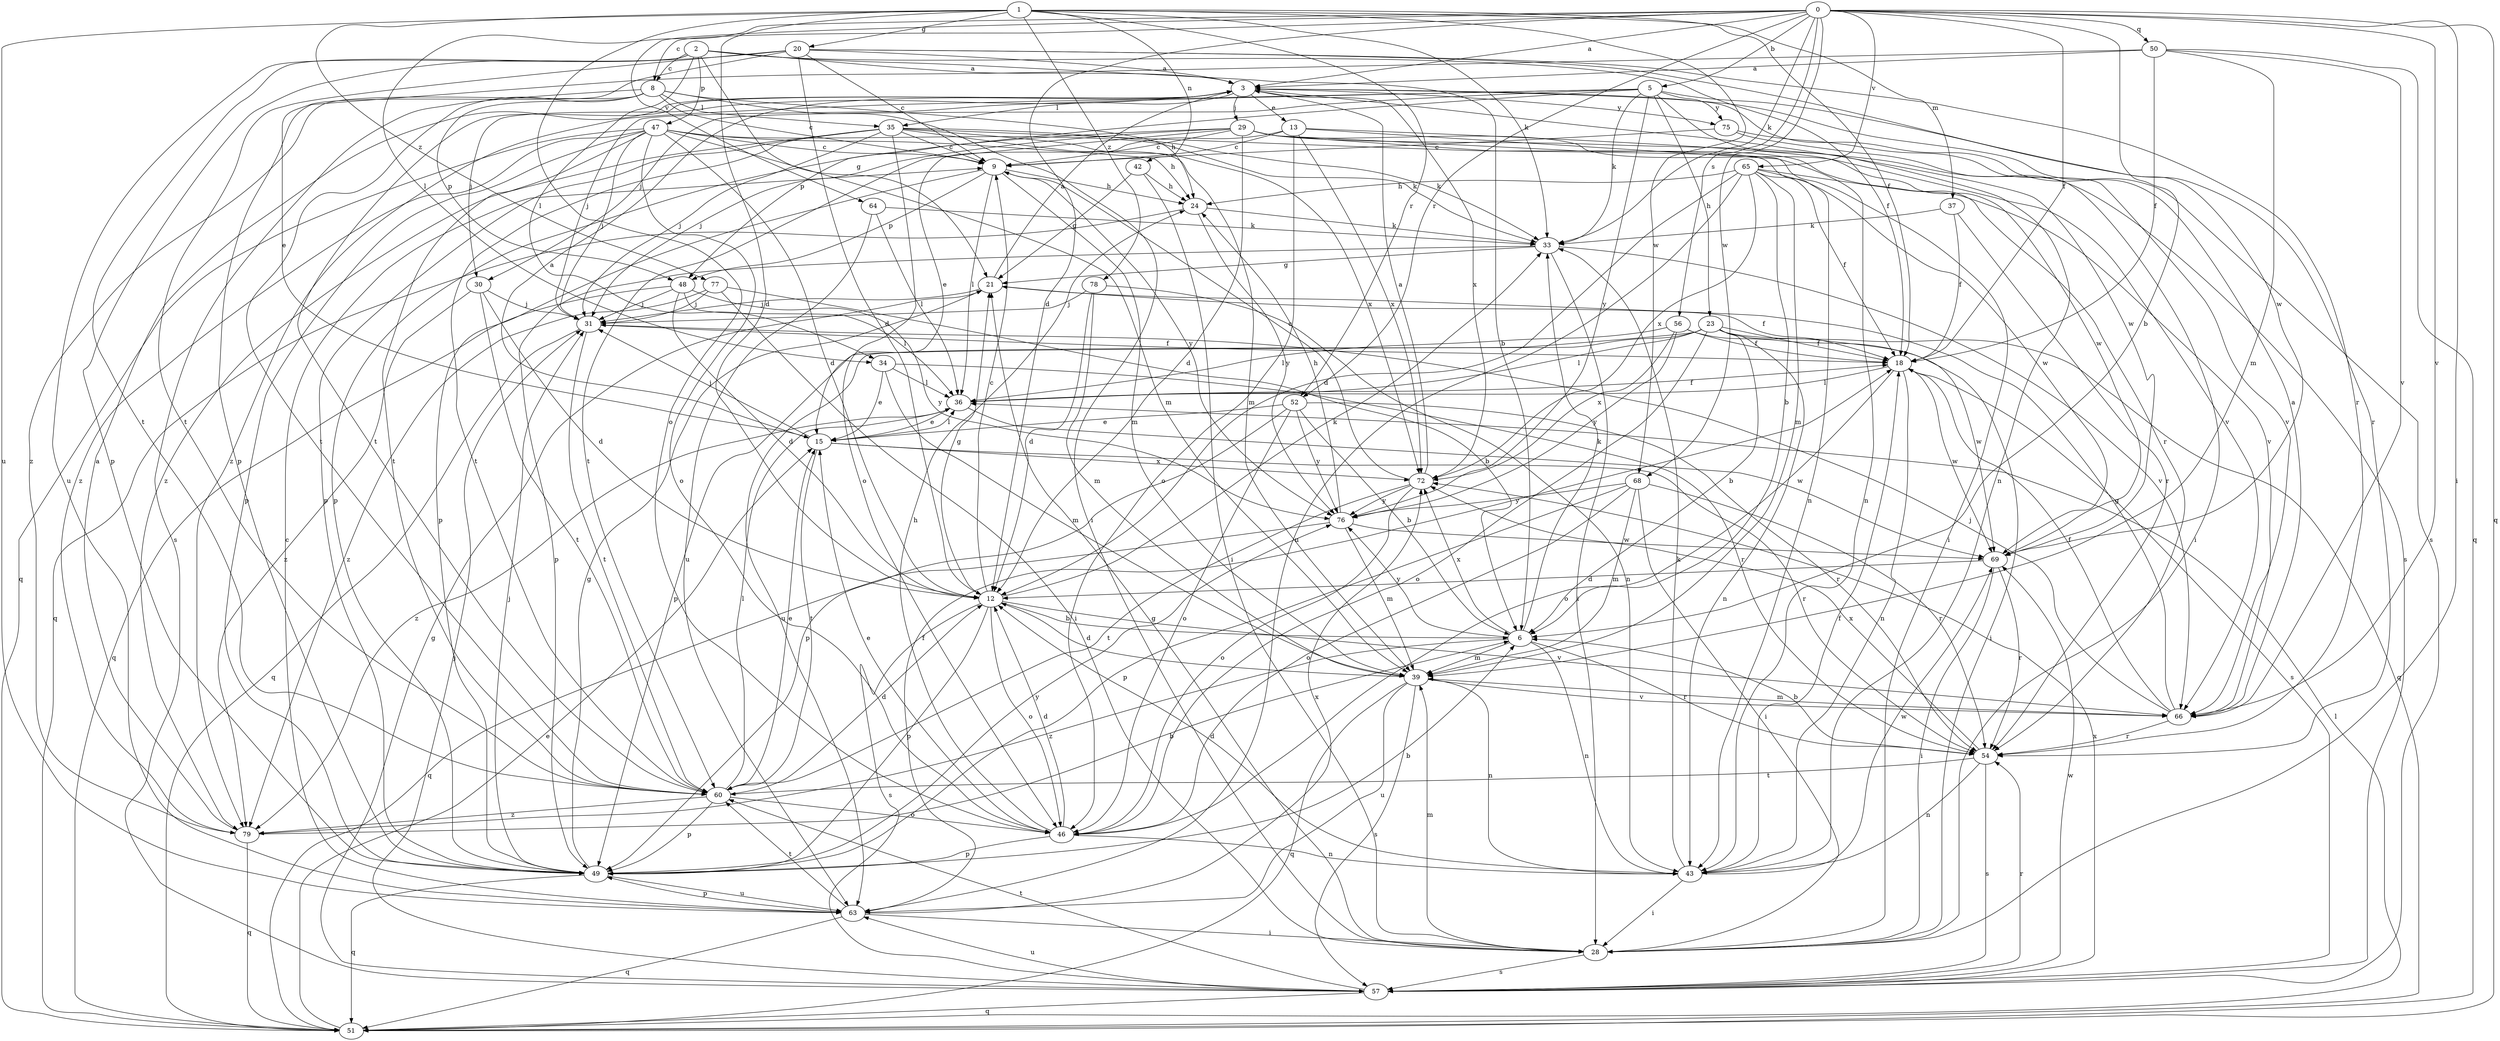 strict digraph  {
0;
1;
2;
3;
5;
6;
8;
9;
12;
13;
15;
18;
20;
21;
23;
24;
28;
29;
30;
31;
33;
34;
35;
36;
37;
39;
42;
43;
46;
47;
48;
49;
50;
51;
52;
54;
56;
57;
60;
63;
64;
65;
66;
68;
69;
72;
75;
76;
77;
78;
79;
0 -> 3  [label=a];
0 -> 5  [label=b];
0 -> 6  [label=b];
0 -> 8  [label=c];
0 -> 12  [label=d];
0 -> 18  [label=f];
0 -> 28  [label=i];
0 -> 33  [label=k];
0 -> 34  [label=l];
0 -> 50  [label=q];
0 -> 51  [label=q];
0 -> 52  [label=r];
0 -> 56  [label=s];
0 -> 64  [label=v];
0 -> 65  [label=v];
0 -> 66  [label=v];
0 -> 68  [label=w];
1 -> 12  [label=d];
1 -> 18  [label=f];
1 -> 20  [label=g];
1 -> 33  [label=k];
1 -> 37  [label=m];
1 -> 42  [label=n];
1 -> 46  [label=o];
1 -> 52  [label=r];
1 -> 63  [label=u];
1 -> 68  [label=w];
1 -> 77  [label=z];
1 -> 78  [label=z];
2 -> 3  [label=a];
2 -> 6  [label=b];
2 -> 8  [label=c];
2 -> 18  [label=f];
2 -> 21  [label=g];
2 -> 34  [label=l];
2 -> 47  [label=p];
2 -> 60  [label=t];
2 -> 63  [label=u];
3 -> 13  [label=e];
3 -> 29  [label=j];
3 -> 30  [label=j];
3 -> 35  [label=l];
3 -> 57  [label=s];
3 -> 60  [label=t];
3 -> 69  [label=w];
3 -> 72  [label=x];
3 -> 75  [label=y];
5 -> 23  [label=h];
5 -> 30  [label=j];
5 -> 31  [label=j];
5 -> 33  [label=k];
5 -> 43  [label=n];
5 -> 48  [label=p];
5 -> 54  [label=r];
5 -> 75  [label=y];
5 -> 76  [label=y];
5 -> 79  [label=z];
6 -> 33  [label=k];
6 -> 39  [label=m];
6 -> 43  [label=n];
6 -> 54  [label=r];
6 -> 72  [label=x];
6 -> 76  [label=y];
6 -> 79  [label=z];
8 -> 9  [label=c];
8 -> 24  [label=h];
8 -> 28  [label=i];
8 -> 35  [label=l];
8 -> 48  [label=p];
8 -> 57  [label=s];
8 -> 60  [label=t];
8 -> 79  [label=z];
9 -> 24  [label=h];
9 -> 36  [label=l];
9 -> 39  [label=m];
9 -> 48  [label=p];
9 -> 49  [label=p];
9 -> 76  [label=y];
12 -> 6  [label=b];
12 -> 9  [label=c];
12 -> 21  [label=g];
12 -> 33  [label=k];
12 -> 46  [label=o];
12 -> 49  [label=p];
12 -> 57  [label=s];
12 -> 66  [label=v];
13 -> 9  [label=c];
13 -> 15  [label=e];
13 -> 43  [label=n];
13 -> 46  [label=o];
13 -> 69  [label=w];
13 -> 72  [label=x];
15 -> 3  [label=a];
15 -> 31  [label=j];
15 -> 36  [label=l];
15 -> 54  [label=r];
15 -> 60  [label=t];
15 -> 72  [label=x];
18 -> 36  [label=l];
18 -> 43  [label=n];
18 -> 46  [label=o];
18 -> 57  [label=s];
18 -> 69  [label=w];
20 -> 3  [label=a];
20 -> 9  [label=c];
20 -> 12  [label=d];
20 -> 15  [label=e];
20 -> 49  [label=p];
20 -> 54  [label=r];
20 -> 60  [label=t];
20 -> 69  [label=w];
21 -> 3  [label=a];
21 -> 18  [label=f];
21 -> 31  [label=j];
23 -> 6  [label=b];
23 -> 18  [label=f];
23 -> 36  [label=l];
23 -> 43  [label=n];
23 -> 46  [label=o];
23 -> 49  [label=p];
23 -> 51  [label=q];
23 -> 63  [label=u];
23 -> 69  [label=w];
24 -> 33  [label=k];
24 -> 51  [label=q];
24 -> 76  [label=y];
28 -> 21  [label=g];
28 -> 39  [label=m];
28 -> 57  [label=s];
29 -> 9  [label=c];
29 -> 12  [label=d];
29 -> 28  [label=i];
29 -> 31  [label=j];
29 -> 49  [label=p];
29 -> 54  [label=r];
29 -> 57  [label=s];
29 -> 60  [label=t];
29 -> 66  [label=v];
30 -> 12  [label=d];
30 -> 31  [label=j];
30 -> 60  [label=t];
30 -> 79  [label=z];
31 -> 18  [label=f];
31 -> 51  [label=q];
31 -> 60  [label=t];
33 -> 21  [label=g];
33 -> 28  [label=i];
33 -> 49  [label=p];
33 -> 66  [label=v];
34 -> 15  [label=e];
34 -> 36  [label=l];
34 -> 39  [label=m];
34 -> 54  [label=r];
35 -> 9  [label=c];
35 -> 31  [label=j];
35 -> 33  [label=k];
35 -> 39  [label=m];
35 -> 43  [label=n];
35 -> 46  [label=o];
35 -> 49  [label=p];
35 -> 60  [label=t];
35 -> 72  [label=x];
35 -> 79  [label=z];
36 -> 15  [label=e];
36 -> 18  [label=f];
36 -> 69  [label=w];
36 -> 79  [label=z];
37 -> 18  [label=f];
37 -> 33  [label=k];
37 -> 54  [label=r];
39 -> 12  [label=d];
39 -> 43  [label=n];
39 -> 51  [label=q];
39 -> 57  [label=s];
39 -> 63  [label=u];
39 -> 66  [label=v];
42 -> 21  [label=g];
42 -> 24  [label=h];
42 -> 28  [label=i];
43 -> 12  [label=d];
43 -> 18  [label=f];
43 -> 28  [label=i];
43 -> 33  [label=k];
43 -> 69  [label=w];
46 -> 12  [label=d];
46 -> 15  [label=e];
46 -> 24  [label=h];
46 -> 43  [label=n];
46 -> 49  [label=p];
47 -> 9  [label=c];
47 -> 12  [label=d];
47 -> 24  [label=h];
47 -> 31  [label=j];
47 -> 33  [label=k];
47 -> 39  [label=m];
47 -> 46  [label=o];
47 -> 49  [label=p];
47 -> 51  [label=q];
47 -> 60  [label=t];
47 -> 79  [label=z];
48 -> 12  [label=d];
48 -> 31  [label=j];
48 -> 36  [label=l];
48 -> 51  [label=q];
48 -> 76  [label=y];
49 -> 6  [label=b];
49 -> 21  [label=g];
49 -> 31  [label=j];
49 -> 51  [label=q];
49 -> 63  [label=u];
49 -> 76  [label=y];
50 -> 3  [label=a];
50 -> 18  [label=f];
50 -> 39  [label=m];
50 -> 49  [label=p];
50 -> 51  [label=q];
50 -> 66  [label=v];
51 -> 15  [label=e];
51 -> 36  [label=l];
52 -> 6  [label=b];
52 -> 15  [label=e];
52 -> 46  [label=o];
52 -> 49  [label=p];
52 -> 54  [label=r];
52 -> 76  [label=y];
54 -> 6  [label=b];
54 -> 43  [label=n];
54 -> 57  [label=s];
54 -> 60  [label=t];
54 -> 72  [label=x];
56 -> 18  [label=f];
56 -> 28  [label=i];
56 -> 36  [label=l];
56 -> 72  [label=x];
56 -> 76  [label=y];
57 -> 21  [label=g];
57 -> 31  [label=j];
57 -> 51  [label=q];
57 -> 54  [label=r];
57 -> 60  [label=t];
57 -> 63  [label=u];
57 -> 69  [label=w];
57 -> 72  [label=x];
60 -> 12  [label=d];
60 -> 15  [label=e];
60 -> 36  [label=l];
60 -> 46  [label=o];
60 -> 49  [label=p];
60 -> 79  [label=z];
63 -> 9  [label=c];
63 -> 18  [label=f];
63 -> 28  [label=i];
63 -> 49  [label=p];
63 -> 51  [label=q];
63 -> 60  [label=t];
63 -> 72  [label=x];
64 -> 33  [label=k];
64 -> 36  [label=l];
64 -> 63  [label=u];
65 -> 6  [label=b];
65 -> 12  [label=d];
65 -> 18  [label=f];
65 -> 24  [label=h];
65 -> 39  [label=m];
65 -> 63  [label=u];
65 -> 66  [label=v];
65 -> 69  [label=w];
65 -> 72  [label=x];
66 -> 3  [label=a];
66 -> 18  [label=f];
66 -> 21  [label=g];
66 -> 31  [label=j];
66 -> 39  [label=m];
66 -> 54  [label=r];
68 -> 28  [label=i];
68 -> 39  [label=m];
68 -> 46  [label=o];
68 -> 49  [label=p];
68 -> 54  [label=r];
68 -> 76  [label=y];
69 -> 12  [label=d];
69 -> 28  [label=i];
69 -> 54  [label=r];
72 -> 3  [label=a];
72 -> 9  [label=c];
72 -> 46  [label=o];
72 -> 60  [label=t];
72 -> 76  [label=y];
75 -> 9  [label=c];
75 -> 28  [label=i];
75 -> 66  [label=v];
76 -> 24  [label=h];
76 -> 39  [label=m];
76 -> 51  [label=q];
76 -> 69  [label=w];
77 -> 6  [label=b];
77 -> 28  [label=i];
77 -> 31  [label=j];
77 -> 79  [label=z];
78 -> 12  [label=d];
78 -> 31  [label=j];
78 -> 39  [label=m];
78 -> 43  [label=n];
79 -> 3  [label=a];
79 -> 6  [label=b];
79 -> 51  [label=q];
}
